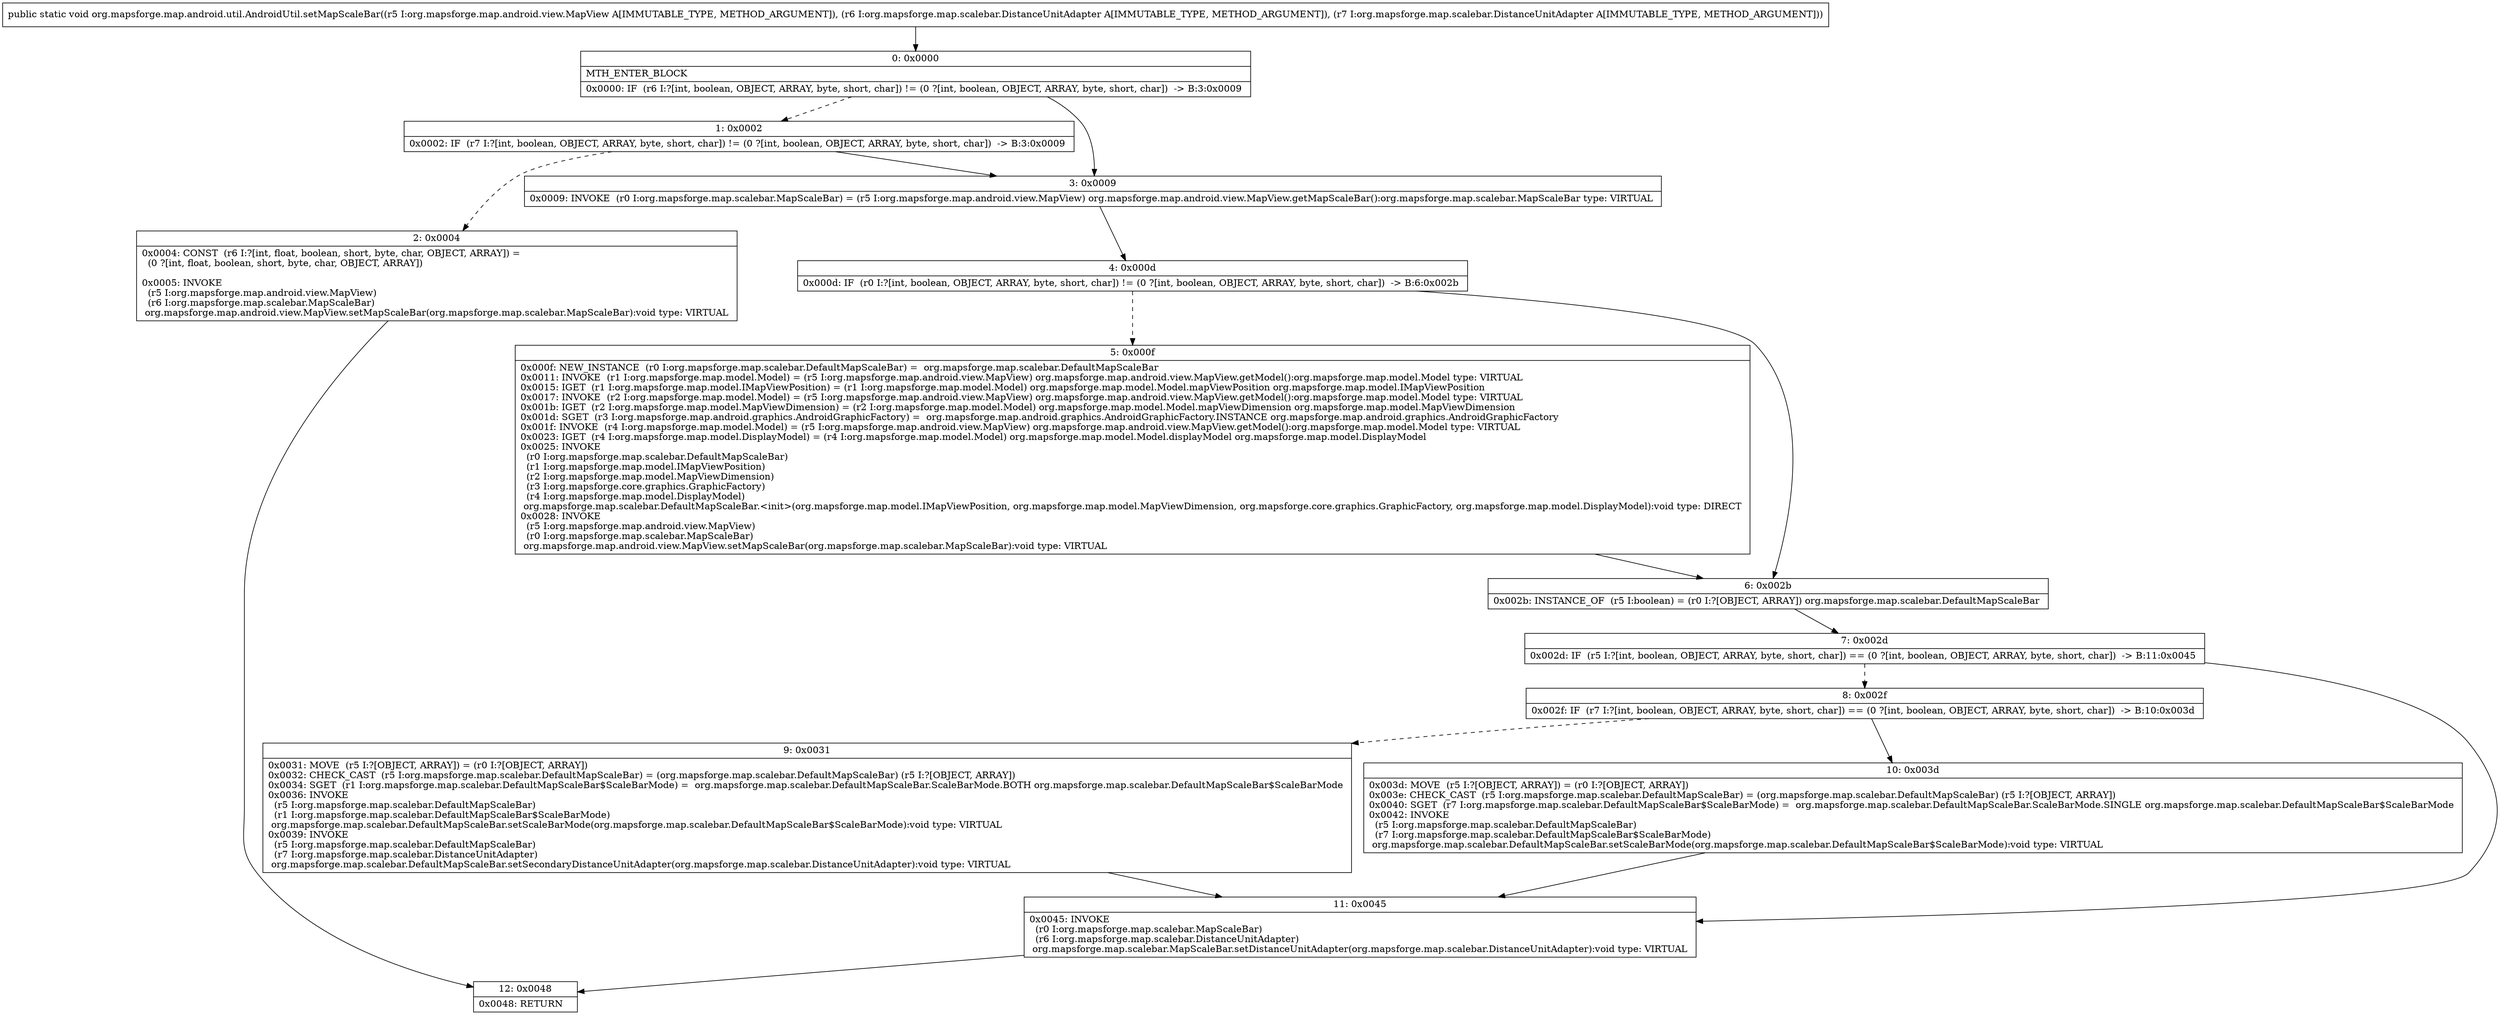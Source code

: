 digraph "CFG fororg.mapsforge.map.android.util.AndroidUtil.setMapScaleBar(Lorg\/mapsforge\/map\/android\/view\/MapView;Lorg\/mapsforge\/map\/scalebar\/DistanceUnitAdapter;Lorg\/mapsforge\/map\/scalebar\/DistanceUnitAdapter;)V" {
Node_0 [shape=record,label="{0\:\ 0x0000|MTH_ENTER_BLOCK\l|0x0000: IF  (r6 I:?[int, boolean, OBJECT, ARRAY, byte, short, char]) != (0 ?[int, boolean, OBJECT, ARRAY, byte, short, char])  \-\> B:3:0x0009 \l}"];
Node_1 [shape=record,label="{1\:\ 0x0002|0x0002: IF  (r7 I:?[int, boolean, OBJECT, ARRAY, byte, short, char]) != (0 ?[int, boolean, OBJECT, ARRAY, byte, short, char])  \-\> B:3:0x0009 \l}"];
Node_2 [shape=record,label="{2\:\ 0x0004|0x0004: CONST  (r6 I:?[int, float, boolean, short, byte, char, OBJECT, ARRAY]) = \l  (0 ?[int, float, boolean, short, byte, char, OBJECT, ARRAY])\l \l0x0005: INVOKE  \l  (r5 I:org.mapsforge.map.android.view.MapView)\l  (r6 I:org.mapsforge.map.scalebar.MapScaleBar)\l org.mapsforge.map.android.view.MapView.setMapScaleBar(org.mapsforge.map.scalebar.MapScaleBar):void type: VIRTUAL \l}"];
Node_3 [shape=record,label="{3\:\ 0x0009|0x0009: INVOKE  (r0 I:org.mapsforge.map.scalebar.MapScaleBar) = (r5 I:org.mapsforge.map.android.view.MapView) org.mapsforge.map.android.view.MapView.getMapScaleBar():org.mapsforge.map.scalebar.MapScaleBar type: VIRTUAL \l}"];
Node_4 [shape=record,label="{4\:\ 0x000d|0x000d: IF  (r0 I:?[int, boolean, OBJECT, ARRAY, byte, short, char]) != (0 ?[int, boolean, OBJECT, ARRAY, byte, short, char])  \-\> B:6:0x002b \l}"];
Node_5 [shape=record,label="{5\:\ 0x000f|0x000f: NEW_INSTANCE  (r0 I:org.mapsforge.map.scalebar.DefaultMapScaleBar) =  org.mapsforge.map.scalebar.DefaultMapScaleBar \l0x0011: INVOKE  (r1 I:org.mapsforge.map.model.Model) = (r5 I:org.mapsforge.map.android.view.MapView) org.mapsforge.map.android.view.MapView.getModel():org.mapsforge.map.model.Model type: VIRTUAL \l0x0015: IGET  (r1 I:org.mapsforge.map.model.IMapViewPosition) = (r1 I:org.mapsforge.map.model.Model) org.mapsforge.map.model.Model.mapViewPosition org.mapsforge.map.model.IMapViewPosition \l0x0017: INVOKE  (r2 I:org.mapsforge.map.model.Model) = (r5 I:org.mapsforge.map.android.view.MapView) org.mapsforge.map.android.view.MapView.getModel():org.mapsforge.map.model.Model type: VIRTUAL \l0x001b: IGET  (r2 I:org.mapsforge.map.model.MapViewDimension) = (r2 I:org.mapsforge.map.model.Model) org.mapsforge.map.model.Model.mapViewDimension org.mapsforge.map.model.MapViewDimension \l0x001d: SGET  (r3 I:org.mapsforge.map.android.graphics.AndroidGraphicFactory) =  org.mapsforge.map.android.graphics.AndroidGraphicFactory.INSTANCE org.mapsforge.map.android.graphics.AndroidGraphicFactory \l0x001f: INVOKE  (r4 I:org.mapsforge.map.model.Model) = (r5 I:org.mapsforge.map.android.view.MapView) org.mapsforge.map.android.view.MapView.getModel():org.mapsforge.map.model.Model type: VIRTUAL \l0x0023: IGET  (r4 I:org.mapsforge.map.model.DisplayModel) = (r4 I:org.mapsforge.map.model.Model) org.mapsforge.map.model.Model.displayModel org.mapsforge.map.model.DisplayModel \l0x0025: INVOKE  \l  (r0 I:org.mapsforge.map.scalebar.DefaultMapScaleBar)\l  (r1 I:org.mapsforge.map.model.IMapViewPosition)\l  (r2 I:org.mapsforge.map.model.MapViewDimension)\l  (r3 I:org.mapsforge.core.graphics.GraphicFactory)\l  (r4 I:org.mapsforge.map.model.DisplayModel)\l org.mapsforge.map.scalebar.DefaultMapScaleBar.\<init\>(org.mapsforge.map.model.IMapViewPosition, org.mapsforge.map.model.MapViewDimension, org.mapsforge.core.graphics.GraphicFactory, org.mapsforge.map.model.DisplayModel):void type: DIRECT \l0x0028: INVOKE  \l  (r5 I:org.mapsforge.map.android.view.MapView)\l  (r0 I:org.mapsforge.map.scalebar.MapScaleBar)\l org.mapsforge.map.android.view.MapView.setMapScaleBar(org.mapsforge.map.scalebar.MapScaleBar):void type: VIRTUAL \l}"];
Node_6 [shape=record,label="{6\:\ 0x002b|0x002b: INSTANCE_OF  (r5 I:boolean) = (r0 I:?[OBJECT, ARRAY]) org.mapsforge.map.scalebar.DefaultMapScaleBar \l}"];
Node_7 [shape=record,label="{7\:\ 0x002d|0x002d: IF  (r5 I:?[int, boolean, OBJECT, ARRAY, byte, short, char]) == (0 ?[int, boolean, OBJECT, ARRAY, byte, short, char])  \-\> B:11:0x0045 \l}"];
Node_8 [shape=record,label="{8\:\ 0x002f|0x002f: IF  (r7 I:?[int, boolean, OBJECT, ARRAY, byte, short, char]) == (0 ?[int, boolean, OBJECT, ARRAY, byte, short, char])  \-\> B:10:0x003d \l}"];
Node_9 [shape=record,label="{9\:\ 0x0031|0x0031: MOVE  (r5 I:?[OBJECT, ARRAY]) = (r0 I:?[OBJECT, ARRAY]) \l0x0032: CHECK_CAST  (r5 I:org.mapsforge.map.scalebar.DefaultMapScaleBar) = (org.mapsforge.map.scalebar.DefaultMapScaleBar) (r5 I:?[OBJECT, ARRAY]) \l0x0034: SGET  (r1 I:org.mapsforge.map.scalebar.DefaultMapScaleBar$ScaleBarMode) =  org.mapsforge.map.scalebar.DefaultMapScaleBar.ScaleBarMode.BOTH org.mapsforge.map.scalebar.DefaultMapScaleBar$ScaleBarMode \l0x0036: INVOKE  \l  (r5 I:org.mapsforge.map.scalebar.DefaultMapScaleBar)\l  (r1 I:org.mapsforge.map.scalebar.DefaultMapScaleBar$ScaleBarMode)\l org.mapsforge.map.scalebar.DefaultMapScaleBar.setScaleBarMode(org.mapsforge.map.scalebar.DefaultMapScaleBar$ScaleBarMode):void type: VIRTUAL \l0x0039: INVOKE  \l  (r5 I:org.mapsforge.map.scalebar.DefaultMapScaleBar)\l  (r7 I:org.mapsforge.map.scalebar.DistanceUnitAdapter)\l org.mapsforge.map.scalebar.DefaultMapScaleBar.setSecondaryDistanceUnitAdapter(org.mapsforge.map.scalebar.DistanceUnitAdapter):void type: VIRTUAL \l}"];
Node_10 [shape=record,label="{10\:\ 0x003d|0x003d: MOVE  (r5 I:?[OBJECT, ARRAY]) = (r0 I:?[OBJECT, ARRAY]) \l0x003e: CHECK_CAST  (r5 I:org.mapsforge.map.scalebar.DefaultMapScaleBar) = (org.mapsforge.map.scalebar.DefaultMapScaleBar) (r5 I:?[OBJECT, ARRAY]) \l0x0040: SGET  (r7 I:org.mapsforge.map.scalebar.DefaultMapScaleBar$ScaleBarMode) =  org.mapsforge.map.scalebar.DefaultMapScaleBar.ScaleBarMode.SINGLE org.mapsforge.map.scalebar.DefaultMapScaleBar$ScaleBarMode \l0x0042: INVOKE  \l  (r5 I:org.mapsforge.map.scalebar.DefaultMapScaleBar)\l  (r7 I:org.mapsforge.map.scalebar.DefaultMapScaleBar$ScaleBarMode)\l org.mapsforge.map.scalebar.DefaultMapScaleBar.setScaleBarMode(org.mapsforge.map.scalebar.DefaultMapScaleBar$ScaleBarMode):void type: VIRTUAL \l}"];
Node_11 [shape=record,label="{11\:\ 0x0045|0x0045: INVOKE  \l  (r0 I:org.mapsforge.map.scalebar.MapScaleBar)\l  (r6 I:org.mapsforge.map.scalebar.DistanceUnitAdapter)\l org.mapsforge.map.scalebar.MapScaleBar.setDistanceUnitAdapter(org.mapsforge.map.scalebar.DistanceUnitAdapter):void type: VIRTUAL \l}"];
Node_12 [shape=record,label="{12\:\ 0x0048|0x0048: RETURN   \l}"];
MethodNode[shape=record,label="{public static void org.mapsforge.map.android.util.AndroidUtil.setMapScaleBar((r5 I:org.mapsforge.map.android.view.MapView A[IMMUTABLE_TYPE, METHOD_ARGUMENT]), (r6 I:org.mapsforge.map.scalebar.DistanceUnitAdapter A[IMMUTABLE_TYPE, METHOD_ARGUMENT]), (r7 I:org.mapsforge.map.scalebar.DistanceUnitAdapter A[IMMUTABLE_TYPE, METHOD_ARGUMENT])) }"];
MethodNode -> Node_0;
Node_0 -> Node_1[style=dashed];
Node_0 -> Node_3;
Node_1 -> Node_2[style=dashed];
Node_1 -> Node_3;
Node_2 -> Node_12;
Node_3 -> Node_4;
Node_4 -> Node_5[style=dashed];
Node_4 -> Node_6;
Node_5 -> Node_6;
Node_6 -> Node_7;
Node_7 -> Node_8[style=dashed];
Node_7 -> Node_11;
Node_8 -> Node_9[style=dashed];
Node_8 -> Node_10;
Node_9 -> Node_11;
Node_10 -> Node_11;
Node_11 -> Node_12;
}

